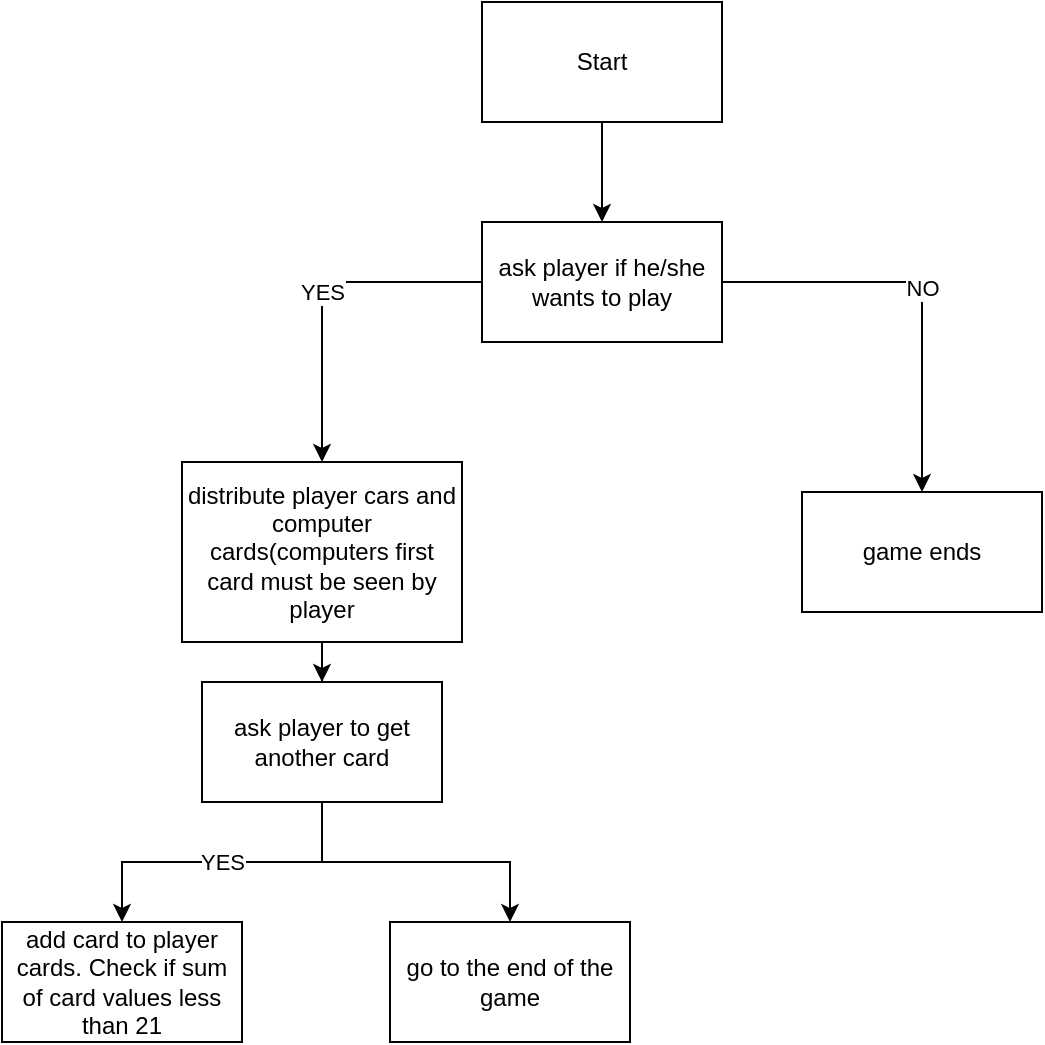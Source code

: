 <mxfile version="24.7.17">
  <diagram name="Sayfa -1" id="anltzYVBl5_RcpDSOMOB">
    <mxGraphModel dx="1229" dy="629" grid="1" gridSize="10" guides="1" tooltips="1" connect="1" arrows="1" fold="1" page="1" pageScale="1" pageWidth="827" pageHeight="1169" math="0" shadow="0">
      <root>
        <mxCell id="0" />
        <mxCell id="1" parent="0" />
        <mxCell id="J4czOzXNkTVOh1w5669P-3" value="" style="edgeStyle=orthogonalEdgeStyle;rounded=0;orthogonalLoop=1;jettySize=auto;html=1;" edge="1" parent="1" source="J4czOzXNkTVOh1w5669P-1" target="J4czOzXNkTVOh1w5669P-2">
          <mxGeometry relative="1" as="geometry" />
        </mxCell>
        <mxCell id="J4czOzXNkTVOh1w5669P-1" value="Start" style="rounded=0;whiteSpace=wrap;html=1;" vertex="1" parent="1">
          <mxGeometry x="340" y="10" width="120" height="60" as="geometry" />
        </mxCell>
        <mxCell id="J4czOzXNkTVOh1w5669P-5" value="YES" style="edgeStyle=orthogonalEdgeStyle;rounded=0;orthogonalLoop=1;jettySize=auto;html=1;" edge="1" parent="1" source="J4czOzXNkTVOh1w5669P-2" target="J4czOzXNkTVOh1w5669P-4">
          <mxGeometry relative="1" as="geometry" />
        </mxCell>
        <mxCell id="J4czOzXNkTVOh1w5669P-7" value="NO" style="edgeStyle=orthogonalEdgeStyle;rounded=0;orthogonalLoop=1;jettySize=auto;html=1;" edge="1" parent="1" source="J4czOzXNkTVOh1w5669P-2" target="J4czOzXNkTVOh1w5669P-6">
          <mxGeometry relative="1" as="geometry" />
        </mxCell>
        <mxCell id="J4czOzXNkTVOh1w5669P-2" value="ask player if he/she wants to play" style="rounded=0;whiteSpace=wrap;html=1;" vertex="1" parent="1">
          <mxGeometry x="340" y="120" width="120" height="60" as="geometry" />
        </mxCell>
        <mxCell id="J4czOzXNkTVOh1w5669P-9" value="" style="edgeStyle=orthogonalEdgeStyle;rounded=0;orthogonalLoop=1;jettySize=auto;html=1;" edge="1" parent="1" source="J4czOzXNkTVOh1w5669P-4" target="J4czOzXNkTVOh1w5669P-8">
          <mxGeometry relative="1" as="geometry" />
        </mxCell>
        <mxCell id="J4czOzXNkTVOh1w5669P-4" value="distribute player cars and computer cards(computers first card must be seen by player" style="rounded=0;whiteSpace=wrap;html=1;" vertex="1" parent="1">
          <mxGeometry x="190" y="240" width="140" height="90" as="geometry" />
        </mxCell>
        <mxCell id="J4czOzXNkTVOh1w5669P-6" value="game ends" style="whiteSpace=wrap;html=1;rounded=0;" vertex="1" parent="1">
          <mxGeometry x="500" y="255" width="120" height="60" as="geometry" />
        </mxCell>
        <mxCell id="J4czOzXNkTVOh1w5669P-11" value="YES" style="edgeStyle=orthogonalEdgeStyle;rounded=0;orthogonalLoop=1;jettySize=auto;html=1;" edge="1" parent="1" source="J4czOzXNkTVOh1w5669P-8" target="J4czOzXNkTVOh1w5669P-10">
          <mxGeometry relative="1" as="geometry" />
        </mxCell>
        <mxCell id="J4czOzXNkTVOh1w5669P-13" value="" style="edgeStyle=orthogonalEdgeStyle;rounded=0;orthogonalLoop=1;jettySize=auto;html=1;" edge="1" parent="1" source="J4czOzXNkTVOh1w5669P-8" target="J4czOzXNkTVOh1w5669P-12">
          <mxGeometry relative="1" as="geometry" />
        </mxCell>
        <mxCell id="J4czOzXNkTVOh1w5669P-8" value="ask player to get another card" style="whiteSpace=wrap;html=1;rounded=0;" vertex="1" parent="1">
          <mxGeometry x="200" y="350" width="120" height="60" as="geometry" />
        </mxCell>
        <mxCell id="J4czOzXNkTVOh1w5669P-10" value="add card to player cards. Check if sum of card values less than 21" style="whiteSpace=wrap;html=1;rounded=0;" vertex="1" parent="1">
          <mxGeometry x="100" y="470" width="120" height="60" as="geometry" />
        </mxCell>
        <mxCell id="J4czOzXNkTVOh1w5669P-12" value="go to the end of the game" style="whiteSpace=wrap;html=1;rounded=0;" vertex="1" parent="1">
          <mxGeometry x="294" y="470" width="120" height="60" as="geometry" />
        </mxCell>
      </root>
    </mxGraphModel>
  </diagram>
</mxfile>
